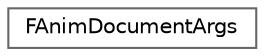 digraph "Graphical Class Hierarchy"
{
 // INTERACTIVE_SVG=YES
 // LATEX_PDF_SIZE
  bgcolor="transparent";
  edge [fontname=Helvetica,fontsize=10,labelfontname=Helvetica,labelfontsize=10];
  node [fontname=Helvetica,fontsize=10,shape=box,height=0.2,width=0.4];
  rankdir="LR";
  Node0 [id="Node000000",label="FAnimDocumentArgs",height=0.2,width=0.4,color="grey40", fillcolor="white", style="filled",URL="$d9/d5c/structFAnimDocumentArgs.html",tooltip=" "];
}
